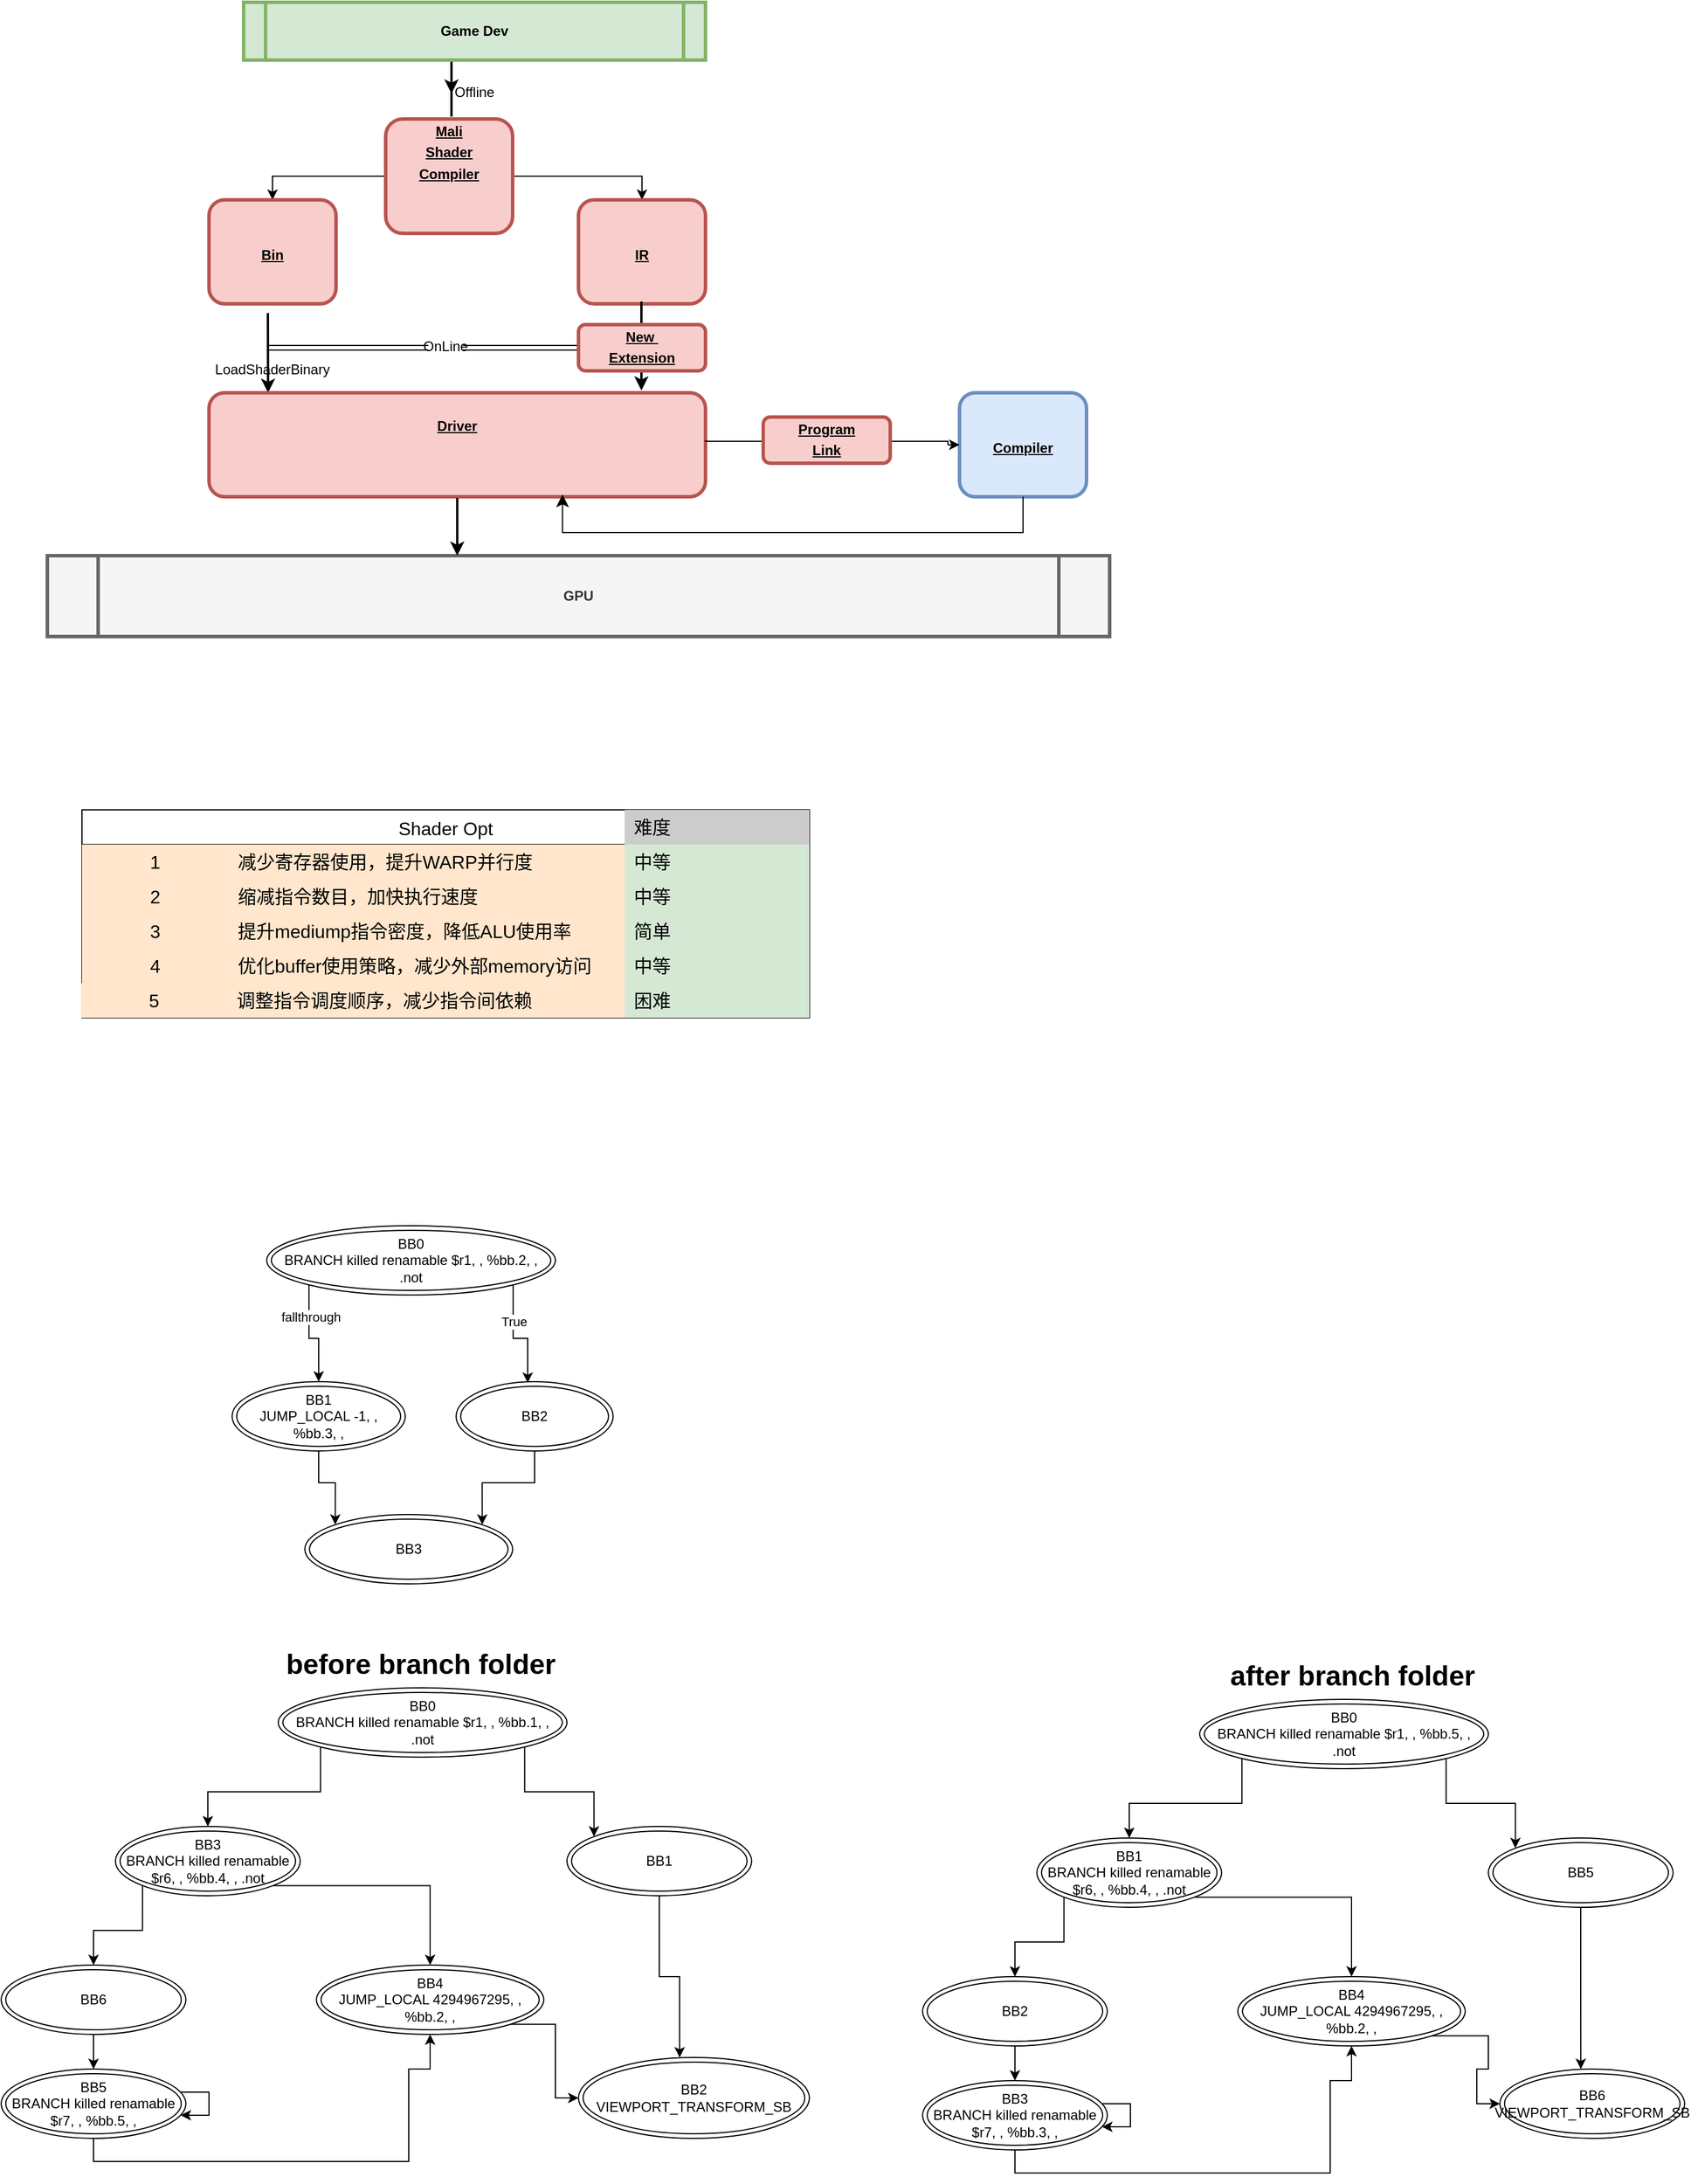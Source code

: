 <mxfile version="22.1.16" type="github">
  <diagram name="Page-1" id="c7558073-3199-34d8-9f00-42111426c3f3">
    <mxGraphModel dx="2260" dy="790" grid="1" gridSize="10" guides="1" tooltips="1" connect="1" arrows="1" fold="1" page="1" pageScale="1" pageWidth="826" pageHeight="1169" background="none" math="0" shadow="0">
      <root>
        <mxCell id="0" />
        <mxCell id="1" parent="0" />
        <mxCell id="5" value="GPU" style="shape=process;whiteSpace=wrap;align=center;verticalAlign=middle;size=0.048;fontStyle=1;strokeWidth=3;fillColor=#f5f5f5;strokeColor=#666666;fontColor=#333333;" parent="1" vertex="1">
          <mxGeometry x="10" y="940" width="920" height="70" as="geometry" />
        </mxCell>
        <mxCell id="MxxPiVy8TgGFIpNmwOUW-99" style="edgeStyle=orthogonalEdgeStyle;rounded=0;orthogonalLoop=1;jettySize=auto;html=1;entryX=0.5;entryY=0;entryDx=0;entryDy=0;" parent="1" source="7" target="MxxPiVy8TgGFIpNmwOUW-98" edge="1">
          <mxGeometry relative="1" as="geometry" />
        </mxCell>
        <mxCell id="MxxPiVy8TgGFIpNmwOUW-103" style="edgeStyle=orthogonalEdgeStyle;rounded=0;orthogonalLoop=1;jettySize=auto;html=1;entryX=0.5;entryY=0;entryDx=0;entryDy=0;" parent="1" source="7" target="MxxPiVy8TgGFIpNmwOUW-102" edge="1">
          <mxGeometry relative="1" as="geometry" />
        </mxCell>
        <mxCell id="7" value="&lt;p style=&quot;margin: 0px; margin-top: 4px; text-align: center; text-decoration: underline;&quot;&gt;Mali&lt;/p&gt;&lt;p style=&quot;margin: 0px; margin-top: 4px; text-align: center; text-decoration: underline;&quot;&gt;Shader&lt;/p&gt;&lt;p style=&quot;margin: 0px; margin-top: 4px; text-align: center; text-decoration: underline;&quot;&gt;Compiler&lt;/p&gt;" style="verticalAlign=middle;align=center;overflow=fill;fontSize=12;fontFamily=Helvetica;html=1;rounded=1;fontStyle=1;strokeWidth=3;fillColor=#f8cecc;strokeColor=#b85450;" parent="1" vertex="1">
          <mxGeometry x="303" y="562" width="110" height="99" as="geometry" />
        </mxCell>
        <mxCell id="72" value="" style="edgeStyle=elbowEdgeStyle;elbow=vertical;strokeWidth=2;rounded=0;" parent="1" edge="1">
          <mxGeometry width="100" height="100" relative="1" as="geometry">
            <mxPoint x="360" y="560" as="sourcePoint" />
            <mxPoint x="360" y="540" as="targetPoint" />
            <Array as="points">
              <mxPoint x="360" y="510" />
            </Array>
          </mxGeometry>
        </mxCell>
        <mxCell id="74" value="Offline" style="text;spacingTop=-5;align=center" parent="1" vertex="1">
          <mxGeometry x="365" y="530" width="30" height="20" as="geometry" />
        </mxCell>
        <mxCell id="MxxPiVy8TgGFIpNmwOUW-97" value="Game Dev" style="shape=process;whiteSpace=wrap;align=center;verticalAlign=middle;size=0.048;fontStyle=1;strokeWidth=3;fillColor=#d5e8d4;strokeColor=#82b366;" parent="1" vertex="1">
          <mxGeometry x="180.0" y="461" width="400" height="50" as="geometry" />
        </mxCell>
        <mxCell id="MxxPiVy8TgGFIpNmwOUW-98" value="&lt;p style=&quot;margin: 0px; margin-top: 4px; text-align: center; text-decoration: underline;&quot;&gt;&lt;br&gt;&lt;/p&gt;&lt;p style=&quot;margin: 0px; margin-top: 4px; text-align: center; text-decoration: underline;&quot;&gt;&lt;span style=&quot;background-color: initial;&quot;&gt;&lt;br&gt;&lt;/span&gt;&lt;/p&gt;&lt;p style=&quot;margin: 0px; margin-top: 4px; text-align: center; text-decoration: underline;&quot;&gt;&lt;span style=&quot;background-color: initial;&quot;&gt;Bin&lt;/span&gt;&lt;br&gt;&lt;/p&gt;" style="verticalAlign=middle;align=center;overflow=fill;fontSize=12;fontFamily=Helvetica;html=1;rounded=1;fontStyle=1;strokeWidth=3;fillColor=#f8cecc;strokeColor=#b85450;" parent="1" vertex="1">
          <mxGeometry x="150" y="632" width="110" height="90" as="geometry" />
        </mxCell>
        <mxCell id="MxxPiVy8TgGFIpNmwOUW-100" value="" style="edgeStyle=elbowEdgeStyle;elbow=vertical;strokeWidth=2;rounded=0;entryX=0.119;entryY=0;entryDx=0;entryDy=0;entryPerimeter=0;" parent="1" target="MxxPiVy8TgGFIpNmwOUW-110" edge="1">
          <mxGeometry width="100" height="100" relative="1" as="geometry">
            <mxPoint x="201" y="740" as="sourcePoint" />
            <mxPoint x="300" y="740" as="targetPoint" />
            <Array as="points">
              <mxPoint x="201" y="730" />
            </Array>
          </mxGeometry>
        </mxCell>
        <mxCell id="MxxPiVy8TgGFIpNmwOUW-106" style="edgeStyle=orthogonalEdgeStyle;rounded=0;orthogonalLoop=1;jettySize=auto;html=1;shape=link;" parent="1" source="MxxPiVy8TgGFIpNmwOUW-101" edge="1">
          <mxGeometry relative="1" as="geometry">
            <mxPoint x="200" y="760" as="targetPoint" />
          </mxGeometry>
        </mxCell>
        <mxCell id="MxxPiVy8TgGFIpNmwOUW-107" style="edgeStyle=orthogonalEdgeStyle;rounded=0;orthogonalLoop=1;jettySize=auto;html=1;shape=link;" parent="1" source="MxxPiVy8TgGFIpNmwOUW-101" edge="1">
          <mxGeometry relative="1" as="geometry">
            <mxPoint x="520" y="760" as="targetPoint" />
          </mxGeometry>
        </mxCell>
        <mxCell id="MxxPiVy8TgGFIpNmwOUW-101" value="OnLine" style="text;spacingTop=-5;align=center" parent="1" vertex="1">
          <mxGeometry x="340" y="750" width="30" height="20" as="geometry" />
        </mxCell>
        <mxCell id="MxxPiVy8TgGFIpNmwOUW-102" value="&lt;p style=&quot;margin: 0px; margin-top: 4px; text-align: center; text-decoration: underline;&quot;&gt;&lt;br&gt;&lt;/p&gt;&lt;p style=&quot;margin: 0px; margin-top: 4px; text-align: center; text-decoration: underline;&quot;&gt;&lt;br&gt;&lt;/p&gt;&lt;p style=&quot;margin: 0px; margin-top: 4px; text-align: center; text-decoration: underline;&quot;&gt;IR&lt;/p&gt;" style="verticalAlign=middle;align=center;overflow=fill;fontSize=12;fontFamily=Helvetica;html=1;rounded=1;fontStyle=1;strokeWidth=3;fillColor=#f8cecc;strokeColor=#b85450;" parent="1" vertex="1">
          <mxGeometry x="470" y="632" width="110" height="90" as="geometry" />
        </mxCell>
        <mxCell id="MxxPiVy8TgGFIpNmwOUW-104" value="" style="edgeStyle=elbowEdgeStyle;elbow=vertical;strokeWidth=2;rounded=0;entryX=0.233;entryY=-0.043;entryDx=0;entryDy=0;entryPerimeter=0;" parent="1" edge="1">
          <mxGeometry width="100" height="100" relative="1" as="geometry">
            <mxPoint x="524.5" y="740" as="sourcePoint" />
            <mxPoint x="524.5" y="797" as="targetPoint" />
            <Array as="points">
              <mxPoint x="525" y="720" />
            </Array>
          </mxGeometry>
        </mxCell>
        <mxCell id="MxxPiVy8TgGFIpNmwOUW-108" value="&lt;p style=&quot;margin: 0px; margin-top: 4px; text-align: center; text-decoration: underline;&quot;&gt;&lt;br&gt;&lt;/p&gt;&lt;p style=&quot;margin: 0px; margin-top: 4px; text-align: center; text-decoration: underline;&quot;&gt;&lt;br&gt;&lt;/p&gt;&lt;p style=&quot;margin: 0px; margin-top: 4px; text-align: center; text-decoration: underline;&quot;&gt;Compiler&lt;/p&gt;" style="verticalAlign=middle;align=center;overflow=fill;fontSize=12;fontFamily=Helvetica;html=1;rounded=1;fontStyle=1;strokeWidth=3;fillColor=#dae8fc;strokeColor=#6c8ebf;" parent="1" vertex="1">
          <mxGeometry x="800" y="799" width="110" height="90" as="geometry" />
        </mxCell>
        <mxCell id="MxxPiVy8TgGFIpNmwOUW-110" value="&lt;p style=&quot;margin: 0px; margin-top: 4px; text-align: center; text-decoration: underline;&quot;&gt;&lt;br&gt;&lt;/p&gt;&lt;p style=&quot;margin: 0px; margin-top: 4px; text-align: center; text-decoration: underline;&quot;&gt;&lt;span style=&quot;background-color: initial;&quot;&gt;Driver&lt;/span&gt;&lt;br&gt;&lt;/p&gt;" style="verticalAlign=middle;align=center;overflow=fill;fontSize=12;fontFamily=Helvetica;html=1;rounded=1;fontStyle=1;strokeWidth=3;fillColor=#f8cecc;strokeColor=#b85450;" parent="1" vertex="1">
          <mxGeometry x="150" y="799" width="430" height="90" as="geometry" />
        </mxCell>
        <mxCell id="zJ7M5o-hSVZSFEIxoYBX-74" style="edgeStyle=orthogonalEdgeStyle;rounded=0;orthogonalLoop=1;jettySize=auto;html=1;entryX=0;entryY=0.5;entryDx=0;entryDy=0;" edge="1" parent="1" target="MxxPiVy8TgGFIpNmwOUW-108">
          <mxGeometry relative="1" as="geometry">
            <mxPoint x="580" y="840" as="sourcePoint" />
            <mxPoint x="845" y="880" as="targetPoint" />
            <Array as="points">
              <mxPoint x="580" y="841" />
              <mxPoint x="790" y="841" />
            </Array>
          </mxGeometry>
        </mxCell>
        <mxCell id="MxxPiVy8TgGFIpNmwOUW-111" value="&lt;p style=&quot;margin: 0px; margin-top: 4px; text-align: center; text-decoration: underline;&quot;&gt;New&amp;nbsp;&lt;/p&gt;&lt;p style=&quot;margin: 0px; margin-top: 4px; text-align: center; text-decoration: underline;&quot;&gt;Extension&lt;/p&gt;" style="verticalAlign=middle;align=center;overflow=fill;fontSize=12;fontFamily=Helvetica;html=1;rounded=1;fontStyle=1;strokeWidth=3;fillColor=#f8cecc;strokeColor=#b85450;" parent="1" vertex="1">
          <mxGeometry x="470" y="740" width="110" height="40" as="geometry" />
        </mxCell>
        <mxCell id="MxxPiVy8TgGFIpNmwOUW-113" value="" style="edgeStyle=elbowEdgeStyle;elbow=vertical;strokeWidth=2;rounded=0;" parent="1" edge="1">
          <mxGeometry width="100" height="100" relative="1" as="geometry">
            <mxPoint x="365" y="900" as="sourcePoint" />
            <mxPoint x="365" y="940" as="targetPoint" />
            <Array as="points">
              <mxPoint x="365" y="890" />
            </Array>
          </mxGeometry>
        </mxCell>
        <mxCell id="MxxPiVy8TgGFIpNmwOUW-117" value="" style="edgeStyle=elbowEdgeStyle;elbow=horizontal;endArrow=classic;html=1;curved=0;rounded=0;endSize=8;startSize=8;exitX=0.5;exitY=1;exitDx=0;exitDy=0;entryX=0.712;entryY=0.978;entryDx=0;entryDy=0;entryPerimeter=0;" parent="1" source="MxxPiVy8TgGFIpNmwOUW-108" target="MxxPiVy8TgGFIpNmwOUW-110" edge="1">
          <mxGeometry width="50" height="50" relative="1" as="geometry">
            <mxPoint x="820" y="770" as="sourcePoint" />
            <mxPoint x="450" y="900" as="targetPoint" />
            <Array as="points">
              <mxPoint x="650" y="920" />
            </Array>
          </mxGeometry>
        </mxCell>
        <mxCell id="MxxPiVy8TgGFIpNmwOUW-118" value="LoadShaderBinary" style="text;spacingTop=-5;align=center" parent="1" vertex="1">
          <mxGeometry x="140" y="770" width="130" height="20" as="geometry" />
        </mxCell>
        <mxCell id="MxxPiVy8TgGFIpNmwOUW-121" value="Shader Opt" style="shape=table;startSize=30;container=1;collapsible=0;childLayout=tableLayout;fixedRows=1;rowLines=0;fontStyle=0;fontSize=16;" parent="1" vertex="1">
          <mxGeometry x="40" y="1160" width="630" height="180" as="geometry" />
        </mxCell>
        <mxCell id="MxxPiVy8TgGFIpNmwOUW-122" value="" style="shape=tableRow;horizontal=0;startSize=0;swimlaneHead=0;swimlaneBody=0;top=0;left=0;bottom=0;right=0;collapsible=0;dropTarget=0;points=[[0,0.5],[1,0.5]];portConstraint=eastwest;fontSize=16;" parent="MxxPiVy8TgGFIpNmwOUW-121" vertex="1">
          <mxGeometry y="30" width="630" height="30" as="geometry" />
        </mxCell>
        <mxCell id="MxxPiVy8TgGFIpNmwOUW-123" value="1" style="shape=partialRectangle;html=1;whiteSpace=wrap;connectable=0;top=0;left=0;bottom=0;right=0;overflow=hidden;pointerEvents=1;fontSize=16;fillColor=#ffe6cc;strokeColor=#d79b00;" parent="MxxPiVy8TgGFIpNmwOUW-122" vertex="1">
          <mxGeometry width="127" height="30" as="geometry">
            <mxRectangle width="127" height="30" as="alternateBounds" />
          </mxGeometry>
        </mxCell>
        <mxCell id="MxxPiVy8TgGFIpNmwOUW-124" value="减少寄存器使用，提升WARP并行度" style="shape=partialRectangle;html=1;whiteSpace=wrap;connectable=0;top=0;left=0;bottom=0;right=0;align=left;spacingLeft=6;overflow=hidden;fontSize=16;fillColor=#ffe6cc;strokeColor=#d79b00;" parent="MxxPiVy8TgGFIpNmwOUW-122" vertex="1">
          <mxGeometry x="127" width="343" height="30" as="geometry">
            <mxRectangle width="343" height="30" as="alternateBounds" />
          </mxGeometry>
        </mxCell>
        <mxCell id="MxxPiVy8TgGFIpNmwOUW-159" value="中等" style="shape=partialRectangle;html=1;whiteSpace=wrap;connectable=0;top=0;left=0;bottom=0;right=0;align=left;spacingLeft=6;overflow=hidden;fontSize=16;fillColor=#d5e8d4;strokeColor=#82b366;" parent="MxxPiVy8TgGFIpNmwOUW-122" vertex="1">
          <mxGeometry x="470" width="160" height="30" as="geometry">
            <mxRectangle width="160" height="30" as="alternateBounds" />
          </mxGeometry>
        </mxCell>
        <mxCell id="MxxPiVy8TgGFIpNmwOUW-125" value="" style="shape=tableRow;horizontal=0;startSize=0;swimlaneHead=0;swimlaneBody=0;top=0;left=0;bottom=0;right=0;collapsible=0;dropTarget=0;points=[[0,0.5],[1,0.5]];portConstraint=eastwest;fontSize=16;" parent="MxxPiVy8TgGFIpNmwOUW-121" vertex="1">
          <mxGeometry y="60" width="630" height="30" as="geometry" />
        </mxCell>
        <mxCell id="MxxPiVy8TgGFIpNmwOUW-126" value="2" style="shape=partialRectangle;html=1;whiteSpace=wrap;connectable=0;top=0;left=0;bottom=0;right=0;overflow=hidden;fontSize=16;fillColor=#ffe6cc;strokeColor=#d79b00;" parent="MxxPiVy8TgGFIpNmwOUW-125" vertex="1">
          <mxGeometry width="127" height="30" as="geometry">
            <mxRectangle width="127" height="30" as="alternateBounds" />
          </mxGeometry>
        </mxCell>
        <mxCell id="MxxPiVy8TgGFIpNmwOUW-127" value="缩减指令数目，加快执行速度" style="shape=partialRectangle;html=1;whiteSpace=wrap;connectable=0;top=0;left=0;bottom=0;right=0;align=left;spacingLeft=6;overflow=hidden;fontSize=16;fillColor=#ffe6cc;strokeColor=#d79b00;" parent="MxxPiVy8TgGFIpNmwOUW-125" vertex="1">
          <mxGeometry x="127" width="343" height="30" as="geometry">
            <mxRectangle width="343" height="30" as="alternateBounds" />
          </mxGeometry>
        </mxCell>
        <mxCell id="MxxPiVy8TgGFIpNmwOUW-160" value="中等" style="shape=partialRectangle;html=1;whiteSpace=wrap;connectable=0;top=0;left=0;bottom=0;right=0;align=left;spacingLeft=6;overflow=hidden;fontSize=16;fillColor=#d5e8d4;strokeColor=#82b366;" parent="MxxPiVy8TgGFIpNmwOUW-125" vertex="1">
          <mxGeometry x="470" width="160" height="30" as="geometry">
            <mxRectangle width="160" height="30" as="alternateBounds" />
          </mxGeometry>
        </mxCell>
        <mxCell id="MxxPiVy8TgGFIpNmwOUW-128" value="" style="shape=tableRow;horizontal=0;startSize=0;swimlaneHead=0;swimlaneBody=0;top=0;left=0;bottom=0;right=0;collapsible=0;dropTarget=0;points=[[0,0.5],[1,0.5]];portConstraint=eastwest;fontSize=16;" parent="MxxPiVy8TgGFIpNmwOUW-121" vertex="1">
          <mxGeometry y="90" width="630" height="30" as="geometry" />
        </mxCell>
        <mxCell id="MxxPiVy8TgGFIpNmwOUW-129" value="3" style="shape=partialRectangle;html=1;whiteSpace=wrap;connectable=0;top=0;left=0;bottom=0;right=0;overflow=hidden;fontSize=16;fillColor=#ffe6cc;strokeColor=#d79b00;" parent="MxxPiVy8TgGFIpNmwOUW-128" vertex="1">
          <mxGeometry width="127" height="30" as="geometry">
            <mxRectangle width="127" height="30" as="alternateBounds" />
          </mxGeometry>
        </mxCell>
        <mxCell id="MxxPiVy8TgGFIpNmwOUW-130" value="提升mediump指令密度，降低ALU使用率" style="shape=partialRectangle;html=1;whiteSpace=wrap;connectable=0;top=0;left=0;bottom=0;right=0;align=left;spacingLeft=6;overflow=hidden;fontSize=16;fillColor=#ffe6cc;strokeColor=#d79b00;" parent="MxxPiVy8TgGFIpNmwOUW-128" vertex="1">
          <mxGeometry x="127" width="343" height="30" as="geometry">
            <mxRectangle width="343" height="30" as="alternateBounds" />
          </mxGeometry>
        </mxCell>
        <mxCell id="MxxPiVy8TgGFIpNmwOUW-161" value="简单" style="shape=partialRectangle;html=1;whiteSpace=wrap;connectable=0;top=0;left=0;bottom=0;right=0;align=left;spacingLeft=6;overflow=hidden;fontSize=16;fillColor=#d5e8d4;strokeColor=#82b366;" parent="MxxPiVy8TgGFIpNmwOUW-128" vertex="1">
          <mxGeometry x="470" width="160" height="30" as="geometry">
            <mxRectangle width="160" height="30" as="alternateBounds" />
          </mxGeometry>
        </mxCell>
        <mxCell id="MxxPiVy8TgGFIpNmwOUW-141" style="shape=tableRow;horizontal=0;startSize=0;swimlaneHead=0;swimlaneBody=0;top=0;left=0;bottom=0;right=0;collapsible=0;dropTarget=0;points=[[0,0.5],[1,0.5]];portConstraint=eastwest;fontSize=16;" parent="MxxPiVy8TgGFIpNmwOUW-121" vertex="1">
          <mxGeometry y="120" width="630" height="30" as="geometry" />
        </mxCell>
        <mxCell id="MxxPiVy8TgGFIpNmwOUW-142" style="shape=partialRectangle;html=1;whiteSpace=wrap;connectable=0;top=0;left=0;bottom=0;right=0;overflow=hidden;fontSize=16;fillColor=#ffe6cc;strokeColor=#d79b00;" parent="MxxPiVy8TgGFIpNmwOUW-141" vertex="1">
          <mxGeometry width="127" height="30" as="geometry">
            <mxRectangle width="127" height="30" as="alternateBounds" />
          </mxGeometry>
        </mxCell>
        <mxCell id="MxxPiVy8TgGFIpNmwOUW-143" value="优化buffer使用策略，减少外部memory访问" style="shape=partialRectangle;html=1;whiteSpace=wrap;connectable=0;top=0;left=0;bottom=0;right=0;align=left;spacingLeft=6;overflow=hidden;fontSize=16;fillColor=#ffe6cc;strokeColor=#d79b00;" parent="MxxPiVy8TgGFIpNmwOUW-141" vertex="1">
          <mxGeometry x="127" width="343" height="30" as="geometry">
            <mxRectangle width="343" height="30" as="alternateBounds" />
          </mxGeometry>
        </mxCell>
        <mxCell id="MxxPiVy8TgGFIpNmwOUW-162" value="中等" style="shape=partialRectangle;html=1;whiteSpace=wrap;connectable=0;top=0;left=0;bottom=0;right=0;align=left;spacingLeft=6;overflow=hidden;fontSize=16;fillColor=#d5e8d4;strokeColor=#82b366;" parent="MxxPiVy8TgGFIpNmwOUW-141" vertex="1">
          <mxGeometry x="470" width="160" height="30" as="geometry">
            <mxRectangle width="160" height="30" as="alternateBounds" />
          </mxGeometry>
        </mxCell>
        <mxCell id="MxxPiVy8TgGFIpNmwOUW-144" style="shape=tableRow;horizontal=0;startSize=0;swimlaneHead=0;swimlaneBody=0;top=0;left=0;bottom=0;right=0;collapsible=0;dropTarget=0;points=[[0,0.5],[1,0.5]];portConstraint=eastwest;fontSize=16;" parent="MxxPiVy8TgGFIpNmwOUW-121" vertex="1">
          <mxGeometry y="150" width="630" height="30" as="geometry" />
        </mxCell>
        <mxCell id="MxxPiVy8TgGFIpNmwOUW-145" style="shape=partialRectangle;html=1;whiteSpace=wrap;connectable=0;top=0;left=0;bottom=0;right=0;overflow=hidden;fontSize=16;fillColor=#ffe6cc;strokeColor=#d79b00;" parent="MxxPiVy8TgGFIpNmwOUW-144" vertex="1">
          <mxGeometry width="127" height="30" as="geometry">
            <mxRectangle width="127" height="30" as="alternateBounds" />
          </mxGeometry>
        </mxCell>
        <mxCell id="MxxPiVy8TgGFIpNmwOUW-146" style="shape=partialRectangle;html=1;whiteSpace=wrap;connectable=0;top=0;left=0;bottom=0;right=0;align=left;spacingLeft=6;overflow=hidden;fontSize=16;fillColor=#ffe6cc;strokeColor=#d79b00;" parent="MxxPiVy8TgGFIpNmwOUW-144" vertex="1">
          <mxGeometry x="127" width="343" height="30" as="geometry">
            <mxRectangle width="343" height="30" as="alternateBounds" />
          </mxGeometry>
        </mxCell>
        <mxCell id="MxxPiVy8TgGFIpNmwOUW-163" value="困难" style="shape=partialRectangle;html=1;whiteSpace=wrap;connectable=0;top=0;left=0;bottom=0;right=0;align=left;spacingLeft=6;overflow=hidden;fontSize=16;fillColor=#d5e8d4;strokeColor=#82b366;" parent="MxxPiVy8TgGFIpNmwOUW-144" vertex="1">
          <mxGeometry x="470" width="160" height="30" as="geometry">
            <mxRectangle width="160" height="30" as="alternateBounds" />
          </mxGeometry>
        </mxCell>
        <mxCell id="MxxPiVy8TgGFIpNmwOUW-131" value="4" style="shape=partialRectangle;html=1;whiteSpace=wrap;connectable=0;top=0;left=0;bottom=0;right=0;overflow=hidden;fontSize=16;fillColor=#ffe6cc;strokeColor=#d79b00;" parent="1" vertex="1">
          <mxGeometry x="40" y="1280" width="127" height="30" as="geometry">
            <mxRectangle width="127" height="30" as="alternateBounds" />
          </mxGeometry>
        </mxCell>
        <mxCell id="MxxPiVy8TgGFIpNmwOUW-133" value="5" style="shape=partialRectangle;html=1;whiteSpace=wrap;connectable=0;top=0;left=0;bottom=0;right=0;overflow=hidden;fontSize=16;fillColor=#ffe6cc;strokeColor=#d79b00;" parent="1" vertex="1">
          <mxGeometry x="39" y="1310" width="127" height="30" as="geometry">
            <mxRectangle width="127" height="30" as="alternateBounds" />
          </mxGeometry>
        </mxCell>
        <mxCell id="MxxPiVy8TgGFIpNmwOUW-134" value="调整指令调度顺序，减少指令间依赖" style="shape=partialRectangle;html=1;whiteSpace=wrap;connectable=0;top=0;left=0;bottom=0;right=0;align=left;spacingLeft=6;overflow=hidden;fontSize=16;fillColor=#ffe6cc;strokeColor=#d79b00;" parent="1" vertex="1">
          <mxGeometry x="166" y="1310" width="334" height="30" as="geometry">
            <mxRectangle width="443" height="30" as="alternateBounds" />
          </mxGeometry>
        </mxCell>
        <mxCell id="MxxPiVy8TgGFIpNmwOUW-164" value="难度" style="shape=partialRectangle;html=1;whiteSpace=wrap;connectable=0;top=0;left=0;bottom=0;right=0;align=left;spacingLeft=6;overflow=hidden;fontSize=16;fillColor=#CCCCCC;strokeColor=#82b366;" parent="1" vertex="1">
          <mxGeometry x="510" y="1160" width="160" height="30" as="geometry">
            <mxRectangle width="160" height="30" as="alternateBounds" />
          </mxGeometry>
        </mxCell>
        <mxCell id="MxxPiVy8TgGFIpNmwOUW-169" style="edgeStyle=orthogonalEdgeStyle;rounded=0;orthogonalLoop=1;jettySize=auto;html=1;exitX=0;exitY=1;exitDx=0;exitDy=0;entryX=0.5;entryY=0;entryDx=0;entryDy=0;" parent="1" source="MxxPiVy8TgGFIpNmwOUW-165" target="MxxPiVy8TgGFIpNmwOUW-166" edge="1">
          <mxGeometry relative="1" as="geometry" />
        </mxCell>
        <mxCell id="MxxPiVy8TgGFIpNmwOUW-175" value="fallthrough" style="edgeLabel;html=1;align=center;verticalAlign=middle;resizable=0;points=[];" parent="MxxPiVy8TgGFIpNmwOUW-169" vertex="1" connectable="0">
          <mxGeometry x="-0.398" y="1" relative="1" as="geometry">
            <mxPoint as="offset" />
          </mxGeometry>
        </mxCell>
        <mxCell id="MxxPiVy8TgGFIpNmwOUW-170" style="edgeStyle=orthogonalEdgeStyle;rounded=0;orthogonalLoop=1;jettySize=auto;html=1;exitX=1;exitY=1;exitDx=0;exitDy=0;entryX=0.456;entryY=0.017;entryDx=0;entryDy=0;entryPerimeter=0;" parent="1" source="MxxPiVy8TgGFIpNmwOUW-165" target="MxxPiVy8TgGFIpNmwOUW-167" edge="1">
          <mxGeometry relative="1" as="geometry" />
        </mxCell>
        <mxCell id="MxxPiVy8TgGFIpNmwOUW-173" value="True" style="edgeLabel;html=1;align=center;verticalAlign=middle;resizable=0;points=[];" parent="MxxPiVy8TgGFIpNmwOUW-170" vertex="1" connectable="0">
          <mxGeometry x="-0.352" relative="1" as="geometry">
            <mxPoint as="offset" />
          </mxGeometry>
        </mxCell>
        <mxCell id="MxxPiVy8TgGFIpNmwOUW-165" value="BB0&lt;br&gt;BRANCH killed renamable $r1, , %bb.2, , .not" style="ellipse;shape=doubleEllipse;whiteSpace=wrap;html=1;" parent="1" vertex="1">
          <mxGeometry x="200" y="1520" width="250" height="60" as="geometry" />
        </mxCell>
        <mxCell id="MxxPiVy8TgGFIpNmwOUW-171" style="edgeStyle=orthogonalEdgeStyle;rounded=0;orthogonalLoop=1;jettySize=auto;html=1;entryX=0;entryY=0;entryDx=0;entryDy=0;" parent="1" source="MxxPiVy8TgGFIpNmwOUW-166" target="MxxPiVy8TgGFIpNmwOUW-168" edge="1">
          <mxGeometry relative="1" as="geometry" />
        </mxCell>
        <mxCell id="MxxPiVy8TgGFIpNmwOUW-166" value="BB1&lt;br&gt;JUMP_LOCAL -1, , %bb.3, ," style="ellipse;shape=doubleEllipse;whiteSpace=wrap;html=1;" parent="1" vertex="1">
          <mxGeometry x="170" y="1655" width="150" height="60" as="geometry" />
        </mxCell>
        <mxCell id="MxxPiVy8TgGFIpNmwOUW-172" style="edgeStyle=orthogonalEdgeStyle;rounded=0;orthogonalLoop=1;jettySize=auto;html=1;entryX=1;entryY=0;entryDx=0;entryDy=0;" parent="1" source="MxxPiVy8TgGFIpNmwOUW-167" target="MxxPiVy8TgGFIpNmwOUW-168" edge="1">
          <mxGeometry relative="1" as="geometry">
            <mxPoint x="390" y="1775" as="targetPoint" />
          </mxGeometry>
        </mxCell>
        <mxCell id="MxxPiVy8TgGFIpNmwOUW-167" value="BB2" style="ellipse;shape=doubleEllipse;whiteSpace=wrap;html=1;" parent="1" vertex="1">
          <mxGeometry x="364" y="1655" width="136" height="60" as="geometry" />
        </mxCell>
        <mxCell id="MxxPiVy8TgGFIpNmwOUW-168" value="BB3" style="ellipse;shape=doubleEllipse;whiteSpace=wrap;html=1;" parent="1" vertex="1">
          <mxGeometry x="233" y="1770" width="180" height="60" as="geometry" />
        </mxCell>
        <mxCell id="MxxPiVy8TgGFIpNmwOUW-179" style="edgeStyle=orthogonalEdgeStyle;rounded=0;orthogonalLoop=1;jettySize=auto;html=1;exitX=0;exitY=1;exitDx=0;exitDy=0;" parent="1" source="MxxPiVy8TgGFIpNmwOUW-176" target="MxxPiVy8TgGFIpNmwOUW-177" edge="1">
          <mxGeometry relative="1" as="geometry" />
        </mxCell>
        <mxCell id="MxxPiVy8TgGFIpNmwOUW-193" style="edgeStyle=orthogonalEdgeStyle;rounded=0;orthogonalLoop=1;jettySize=auto;html=1;exitX=1;exitY=1;exitDx=0;exitDy=0;entryX=0;entryY=0;entryDx=0;entryDy=0;" parent="1" source="MxxPiVy8TgGFIpNmwOUW-176" target="MxxPiVy8TgGFIpNmwOUW-178" edge="1">
          <mxGeometry relative="1" as="geometry" />
        </mxCell>
        <mxCell id="MxxPiVy8TgGFIpNmwOUW-176" value="BB0&lt;br&gt;BRANCH killed renamable $r1, , %bb.1, , .not" style="ellipse;shape=doubleEllipse;whiteSpace=wrap;html=1;" parent="1" vertex="1">
          <mxGeometry x="210" y="1920" width="250" height="60" as="geometry" />
        </mxCell>
        <mxCell id="MxxPiVy8TgGFIpNmwOUW-182" style="edgeStyle=orthogonalEdgeStyle;rounded=0;orthogonalLoop=1;jettySize=auto;html=1;exitX=0;exitY=1;exitDx=0;exitDy=0;" parent="1" source="MxxPiVy8TgGFIpNmwOUW-177" target="MxxPiVy8TgGFIpNmwOUW-180" edge="1">
          <mxGeometry relative="1" as="geometry" />
        </mxCell>
        <mxCell id="MxxPiVy8TgGFIpNmwOUW-189" style="edgeStyle=orthogonalEdgeStyle;rounded=0;orthogonalLoop=1;jettySize=auto;html=1;exitX=1;exitY=1;exitDx=0;exitDy=0;" parent="1" source="MxxPiVy8TgGFIpNmwOUW-177" target="MxxPiVy8TgGFIpNmwOUW-181" edge="1">
          <mxGeometry relative="1" as="geometry" />
        </mxCell>
        <mxCell id="MxxPiVy8TgGFIpNmwOUW-177" value="BB3&lt;br&gt;BRANCH killed renamable $r6, , %bb.4, , .not" style="ellipse;shape=doubleEllipse;whiteSpace=wrap;html=1;" parent="1" vertex="1">
          <mxGeometry x="69" y="2040" width="160" height="60" as="geometry" />
        </mxCell>
        <mxCell id="MxxPiVy8TgGFIpNmwOUW-192" style="edgeStyle=orthogonalEdgeStyle;rounded=0;orthogonalLoop=1;jettySize=auto;html=1;entryX=0.438;entryY=0;entryDx=0;entryDy=0;entryPerimeter=0;" parent="1" source="MxxPiVy8TgGFIpNmwOUW-178" target="MxxPiVy8TgGFIpNmwOUW-190" edge="1">
          <mxGeometry relative="1" as="geometry" />
        </mxCell>
        <mxCell id="MxxPiVy8TgGFIpNmwOUW-178" value="BB1" style="ellipse;shape=doubleEllipse;whiteSpace=wrap;html=1;" parent="1" vertex="1">
          <mxGeometry x="460" y="2040" width="160" height="60" as="geometry" />
        </mxCell>
        <mxCell id="MxxPiVy8TgGFIpNmwOUW-184" style="edgeStyle=orthogonalEdgeStyle;rounded=0;orthogonalLoop=1;jettySize=auto;html=1;exitX=0.5;exitY=1;exitDx=0;exitDy=0;entryX=0.5;entryY=0;entryDx=0;entryDy=0;" parent="1" source="MxxPiVy8TgGFIpNmwOUW-180" target="MxxPiVy8TgGFIpNmwOUW-183" edge="1">
          <mxGeometry relative="1" as="geometry" />
        </mxCell>
        <mxCell id="MxxPiVy8TgGFIpNmwOUW-180" value="BB6" style="ellipse;shape=doubleEllipse;whiteSpace=wrap;html=1;" parent="1" vertex="1">
          <mxGeometry x="-30" y="2160" width="160" height="60" as="geometry" />
        </mxCell>
        <mxCell id="MxxPiVy8TgGFIpNmwOUW-191" style="edgeStyle=orthogonalEdgeStyle;rounded=0;orthogonalLoop=1;jettySize=auto;html=1;exitX=1;exitY=1;exitDx=0;exitDy=0;entryX=0;entryY=0.5;entryDx=0;entryDy=0;" parent="1" source="MxxPiVy8TgGFIpNmwOUW-181" target="MxxPiVy8TgGFIpNmwOUW-190" edge="1">
          <mxGeometry relative="1" as="geometry">
            <Array as="points">
              <mxPoint x="450" y="2211" />
              <mxPoint x="450" y="2275" />
            </Array>
          </mxGeometry>
        </mxCell>
        <mxCell id="MxxPiVy8TgGFIpNmwOUW-181" value="BB4&lt;br&gt;JUMP_LOCAL 4294967295, , %bb.2, ," style="ellipse;shape=doubleEllipse;whiteSpace=wrap;html=1;" parent="1" vertex="1">
          <mxGeometry x="243" y="2160" width="197" height="60" as="geometry" />
        </mxCell>
        <mxCell id="MxxPiVy8TgGFIpNmwOUW-188" style="edgeStyle=orthogonalEdgeStyle;rounded=0;orthogonalLoop=1;jettySize=auto;html=1;exitX=0.5;exitY=1;exitDx=0;exitDy=0;entryX=0.5;entryY=1;entryDx=0;entryDy=0;" parent="1" source="MxxPiVy8TgGFIpNmwOUW-183" target="MxxPiVy8TgGFIpNmwOUW-181" edge="1">
          <mxGeometry relative="1" as="geometry">
            <Array as="points">
              <mxPoint x="50" y="2330" />
              <mxPoint x="323" y="2330" />
              <mxPoint x="323" y="2250" />
              <mxPoint x="342" y="2250" />
            </Array>
          </mxGeometry>
        </mxCell>
        <mxCell id="MxxPiVy8TgGFIpNmwOUW-183" value="BB5&lt;br&gt;BRANCH killed renamable $r7, , %bb.5, ," style="ellipse;shape=doubleEllipse;whiteSpace=wrap;html=1;" parent="1" vertex="1">
          <mxGeometry x="-30" y="2250" width="160" height="60" as="geometry" />
        </mxCell>
        <mxCell id="MxxPiVy8TgGFIpNmwOUW-190" value="BB2&lt;br&gt;VIEWPORT_TRANSFORM_SB" style="ellipse;shape=doubleEllipse;whiteSpace=wrap;html=1;" parent="1" vertex="1">
          <mxGeometry x="470" y="2240" width="200" height="70" as="geometry" />
        </mxCell>
        <mxCell id="MxxPiVy8TgGFIpNmwOUW-194" style="edgeStyle=orthogonalEdgeStyle;rounded=0;orthogonalLoop=1;jettySize=auto;html=1;" parent="1" source="MxxPiVy8TgGFIpNmwOUW-183" target="MxxPiVy8TgGFIpNmwOUW-183" edge="1">
          <mxGeometry relative="1" as="geometry" />
        </mxCell>
        <mxCell id="MxxPiVy8TgGFIpNmwOUW-197" value="before branch folder" style="text;strokeColor=none;fillColor=none;html=1;fontSize=24;fontStyle=1;verticalAlign=middle;align=center;" parent="1" vertex="1">
          <mxGeometry x="283" y="1880" width="100" height="40" as="geometry" />
        </mxCell>
        <mxCell id="MxxPiVy8TgGFIpNmwOUW-198" value="after branch folder" style="text;strokeColor=none;fillColor=none;html=1;fontSize=24;fontStyle=1;verticalAlign=middle;align=center;" parent="1" vertex="1">
          <mxGeometry x="1089.5" y="1890" width="100" height="40" as="geometry" />
        </mxCell>
        <mxCell id="MxxPiVy8TgGFIpNmwOUW-201" style="edgeStyle=orthogonalEdgeStyle;rounded=0;orthogonalLoop=1;jettySize=auto;html=1;exitX=0;exitY=1;exitDx=0;exitDy=0;" parent="1" source="MxxPiVy8TgGFIpNmwOUW-203" target="MxxPiVy8TgGFIpNmwOUW-206" edge="1">
          <mxGeometry relative="1" as="geometry" />
        </mxCell>
        <mxCell id="MxxPiVy8TgGFIpNmwOUW-202" style="edgeStyle=orthogonalEdgeStyle;rounded=0;orthogonalLoop=1;jettySize=auto;html=1;exitX=1;exitY=1;exitDx=0;exitDy=0;entryX=0;entryY=0;entryDx=0;entryDy=0;" parent="1" source="MxxPiVy8TgGFIpNmwOUW-203" target="MxxPiVy8TgGFIpNmwOUW-208" edge="1">
          <mxGeometry relative="1" as="geometry" />
        </mxCell>
        <mxCell id="MxxPiVy8TgGFIpNmwOUW-203" value="BB0&lt;br&gt;BRANCH killed renamable $r1, , %bb.5, , .not" style="ellipse;shape=doubleEllipse;whiteSpace=wrap;html=1;" parent="1" vertex="1">
          <mxGeometry x="1008" y="1930" width="250" height="60" as="geometry" />
        </mxCell>
        <mxCell id="MxxPiVy8TgGFIpNmwOUW-204" style="edgeStyle=orthogonalEdgeStyle;rounded=0;orthogonalLoop=1;jettySize=auto;html=1;exitX=0;exitY=1;exitDx=0;exitDy=0;" parent="1" source="MxxPiVy8TgGFIpNmwOUW-206" target="MxxPiVy8TgGFIpNmwOUW-210" edge="1">
          <mxGeometry relative="1" as="geometry" />
        </mxCell>
        <mxCell id="MxxPiVy8TgGFIpNmwOUW-205" style="edgeStyle=orthogonalEdgeStyle;rounded=0;orthogonalLoop=1;jettySize=auto;html=1;exitX=1;exitY=1;exitDx=0;exitDy=0;" parent="1" source="MxxPiVy8TgGFIpNmwOUW-206" target="MxxPiVy8TgGFIpNmwOUW-212" edge="1">
          <mxGeometry relative="1" as="geometry" />
        </mxCell>
        <mxCell id="MxxPiVy8TgGFIpNmwOUW-206" value="BB1&lt;br&gt;BRANCH killed renamable $r6, , %bb.4, , .not" style="ellipse;shape=doubleEllipse;whiteSpace=wrap;html=1;" parent="1" vertex="1">
          <mxGeometry x="867" y="2050" width="160" height="60" as="geometry" />
        </mxCell>
        <mxCell id="MxxPiVy8TgGFIpNmwOUW-207" style="edgeStyle=orthogonalEdgeStyle;rounded=0;orthogonalLoop=1;jettySize=auto;html=1;entryX=0.438;entryY=0;entryDx=0;entryDy=0;entryPerimeter=0;" parent="1" source="MxxPiVy8TgGFIpNmwOUW-208" target="MxxPiVy8TgGFIpNmwOUW-216" edge="1">
          <mxGeometry relative="1" as="geometry" />
        </mxCell>
        <mxCell id="MxxPiVy8TgGFIpNmwOUW-208" value="BB5" style="ellipse;shape=doubleEllipse;whiteSpace=wrap;html=1;" parent="1" vertex="1">
          <mxGeometry x="1258" y="2050" width="160" height="60" as="geometry" />
        </mxCell>
        <mxCell id="MxxPiVy8TgGFIpNmwOUW-209" style="edgeStyle=orthogonalEdgeStyle;rounded=0;orthogonalLoop=1;jettySize=auto;html=1;exitX=0.5;exitY=1;exitDx=0;exitDy=0;entryX=0.5;entryY=0;entryDx=0;entryDy=0;" parent="1" source="MxxPiVy8TgGFIpNmwOUW-210" target="MxxPiVy8TgGFIpNmwOUW-215" edge="1">
          <mxGeometry relative="1" as="geometry" />
        </mxCell>
        <mxCell id="MxxPiVy8TgGFIpNmwOUW-210" value="BB2" style="ellipse;shape=doubleEllipse;whiteSpace=wrap;html=1;" parent="1" vertex="1">
          <mxGeometry x="768" y="2170" width="160" height="60" as="geometry" />
        </mxCell>
        <mxCell id="MxxPiVy8TgGFIpNmwOUW-211" style="edgeStyle=orthogonalEdgeStyle;rounded=0;orthogonalLoop=1;jettySize=auto;html=1;exitX=1;exitY=1;exitDx=0;exitDy=0;entryX=0;entryY=0.5;entryDx=0;entryDy=0;" parent="1" source="MxxPiVy8TgGFIpNmwOUW-212" target="MxxPiVy8TgGFIpNmwOUW-216" edge="1">
          <mxGeometry relative="1" as="geometry" />
        </mxCell>
        <mxCell id="MxxPiVy8TgGFIpNmwOUW-212" value="BB4&lt;br&gt;JUMP_LOCAL 4294967295, , %bb.2, ," style="ellipse;shape=doubleEllipse;whiteSpace=wrap;html=1;" parent="1" vertex="1">
          <mxGeometry x="1041" y="2170" width="197" height="60" as="geometry" />
        </mxCell>
        <mxCell id="MxxPiVy8TgGFIpNmwOUW-214" style="edgeStyle=orthogonalEdgeStyle;rounded=0;orthogonalLoop=1;jettySize=auto;html=1;exitX=0.5;exitY=1;exitDx=0;exitDy=0;entryX=0.5;entryY=1;entryDx=0;entryDy=0;" parent="1" source="MxxPiVy8TgGFIpNmwOUW-215" target="MxxPiVy8TgGFIpNmwOUW-212" edge="1">
          <mxGeometry relative="1" as="geometry">
            <Array as="points">
              <mxPoint x="848" y="2340" />
              <mxPoint x="1121" y="2340" />
              <mxPoint x="1121" y="2260" />
              <mxPoint x="1140" y="2260" />
            </Array>
          </mxGeometry>
        </mxCell>
        <mxCell id="MxxPiVy8TgGFIpNmwOUW-215" value="BB3&lt;br&gt;BRANCH killed renamable $r7, , %bb.3, ," style="ellipse;shape=doubleEllipse;whiteSpace=wrap;html=1;" parent="1" vertex="1">
          <mxGeometry x="768" y="2260" width="160" height="60" as="geometry" />
        </mxCell>
        <mxCell id="MxxPiVy8TgGFIpNmwOUW-216" value="BB6&lt;br&gt;VIEWPORT_TRANSFORM_SB" style="ellipse;shape=doubleEllipse;whiteSpace=wrap;html=1;" parent="1" vertex="1">
          <mxGeometry x="1268" y="2250" width="160" height="60" as="geometry" />
        </mxCell>
        <mxCell id="MxxPiVy8TgGFIpNmwOUW-217" style="edgeStyle=orthogonalEdgeStyle;rounded=0;orthogonalLoop=1;jettySize=auto;html=1;" parent="1" source="MxxPiVy8TgGFIpNmwOUW-215" target="MxxPiVy8TgGFIpNmwOUW-215" edge="1">
          <mxGeometry relative="1" as="geometry" />
        </mxCell>
        <mxCell id="zJ7M5o-hSVZSFEIxoYBX-77" value="&lt;p style=&quot;margin: 0px; margin-top: 4px; text-align: center; text-decoration: underline;&quot;&gt;Program&lt;/p&gt;&lt;p style=&quot;margin: 0px; margin-top: 4px; text-align: center; text-decoration: underline;&quot;&gt;Link&lt;/p&gt;" style="verticalAlign=middle;align=center;overflow=fill;fontSize=12;fontFamily=Helvetica;html=1;rounded=1;fontStyle=1;strokeWidth=3;fillColor=#f8cecc;strokeColor=#b85450;" vertex="1" parent="1">
          <mxGeometry x="630" y="820" width="110" height="40" as="geometry" />
        </mxCell>
      </root>
    </mxGraphModel>
  </diagram>
</mxfile>
